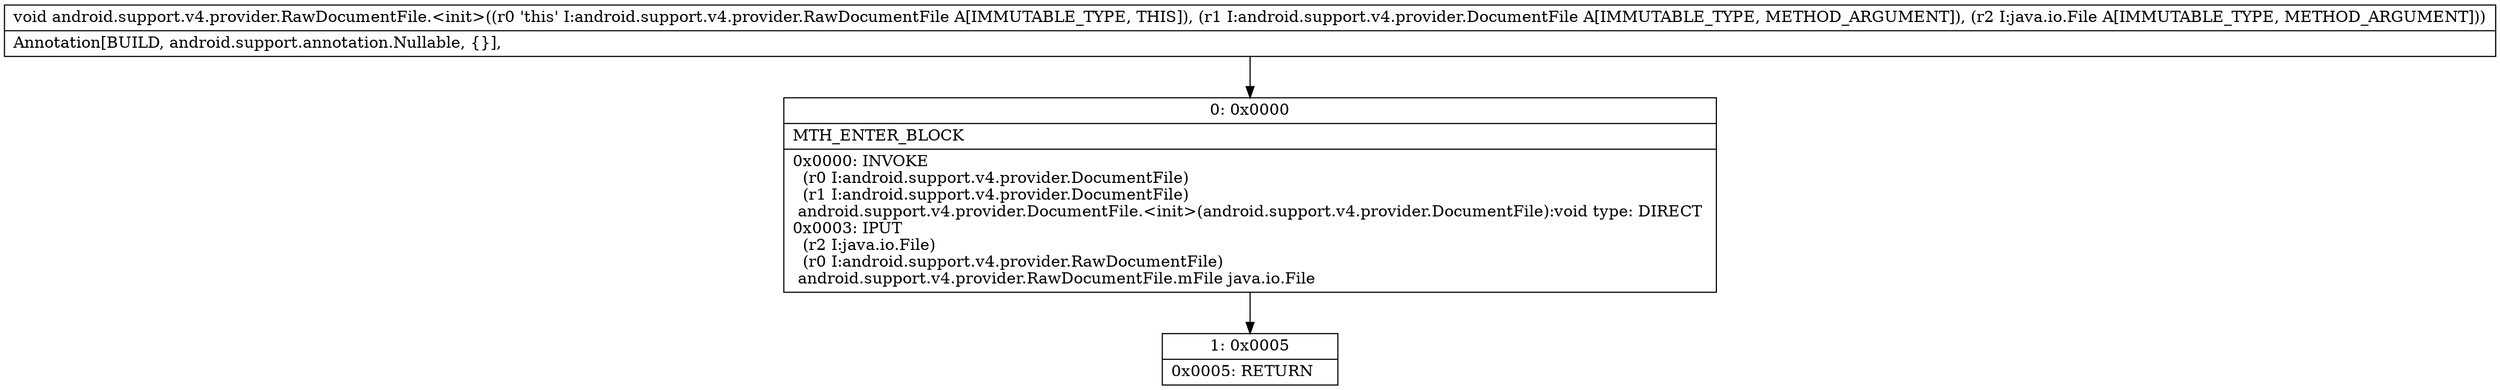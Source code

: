 digraph "CFG forandroid.support.v4.provider.RawDocumentFile.\<init\>(Landroid\/support\/v4\/provider\/DocumentFile;Ljava\/io\/File;)V" {
Node_0 [shape=record,label="{0\:\ 0x0000|MTH_ENTER_BLOCK\l|0x0000: INVOKE  \l  (r0 I:android.support.v4.provider.DocumentFile)\l  (r1 I:android.support.v4.provider.DocumentFile)\l android.support.v4.provider.DocumentFile.\<init\>(android.support.v4.provider.DocumentFile):void type: DIRECT \l0x0003: IPUT  \l  (r2 I:java.io.File)\l  (r0 I:android.support.v4.provider.RawDocumentFile)\l android.support.v4.provider.RawDocumentFile.mFile java.io.File \l}"];
Node_1 [shape=record,label="{1\:\ 0x0005|0x0005: RETURN   \l}"];
MethodNode[shape=record,label="{void android.support.v4.provider.RawDocumentFile.\<init\>((r0 'this' I:android.support.v4.provider.RawDocumentFile A[IMMUTABLE_TYPE, THIS]), (r1 I:android.support.v4.provider.DocumentFile A[IMMUTABLE_TYPE, METHOD_ARGUMENT]), (r2 I:java.io.File A[IMMUTABLE_TYPE, METHOD_ARGUMENT]))  | Annotation[BUILD, android.support.annotation.Nullable, \{\}], \l}"];
MethodNode -> Node_0;
Node_0 -> Node_1;
}


